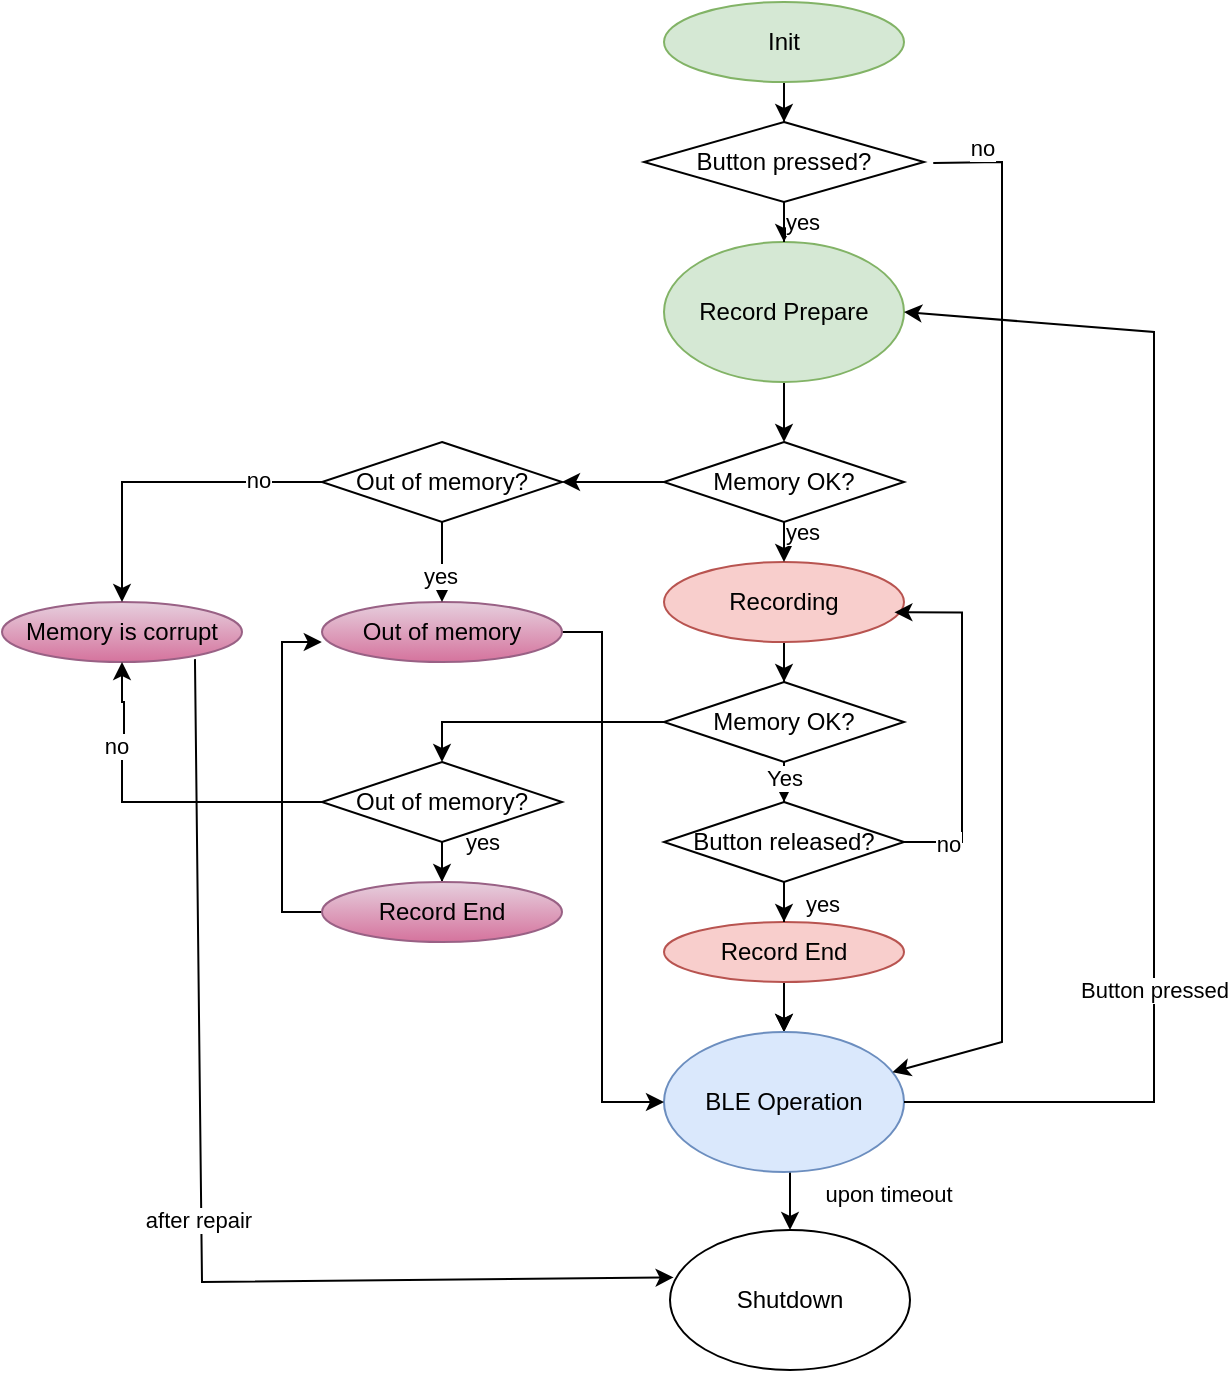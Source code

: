 <mxfile version="23.1.2" type="device">
  <diagram id="C5RBs43oDa-KdzZeNtuy" name="Page-1">
    <mxGraphModel dx="3230" dy="963" grid="1" gridSize="10" guides="1" tooltips="1" connect="1" arrows="1" fold="1" page="1" pageScale="1" pageWidth="827" pageHeight="1169" math="0" shadow="0">
      <root>
        <mxCell id="WIyWlLk6GJQsqaUBKTNV-0" />
        <mxCell id="WIyWlLk6GJQsqaUBKTNV-1" parent="WIyWlLk6GJQsqaUBKTNV-0" />
        <mxCell id="aYAAthJ8i7lnLdq2U7yi-16" value="" style="edgeStyle=orthogonalEdgeStyle;rounded=0;orthogonalLoop=1;jettySize=auto;html=1;" edge="1" parent="WIyWlLk6GJQsqaUBKTNV-1" source="aYAAthJ8i7lnLdq2U7yi-0" target="aYAAthJ8i7lnLdq2U7yi-15">
          <mxGeometry relative="1" as="geometry" />
        </mxCell>
        <mxCell id="aYAAthJ8i7lnLdq2U7yi-0" value="Init" style="ellipse;whiteSpace=wrap;html=1;fillColor=#d5e8d4;strokeColor=#82b366;" vertex="1" parent="WIyWlLk6GJQsqaUBKTNV-1">
          <mxGeometry x="291" width="120" height="40" as="geometry" />
        </mxCell>
        <mxCell id="aYAAthJ8i7lnLdq2U7yi-24" value="" style="edgeStyle=orthogonalEdgeStyle;rounded=0;orthogonalLoop=1;jettySize=auto;html=1;" edge="1" parent="WIyWlLk6GJQsqaUBKTNV-1" source="aYAAthJ8i7lnLdq2U7yi-2" target="aYAAthJ8i7lnLdq2U7yi-21">
          <mxGeometry relative="1" as="geometry" />
        </mxCell>
        <mxCell id="aYAAthJ8i7lnLdq2U7yi-2" value="Record Prepare" style="ellipse;whiteSpace=wrap;html=1;fillColor=#d5e8d4;strokeColor=#82b366;" vertex="1" parent="WIyWlLk6GJQsqaUBKTNV-1">
          <mxGeometry x="291" y="120" width="120" height="70" as="geometry" />
        </mxCell>
        <mxCell id="aYAAthJ8i7lnLdq2U7yi-34" value="" style="edgeStyle=orthogonalEdgeStyle;rounded=0;orthogonalLoop=1;jettySize=auto;html=1;" edge="1" parent="WIyWlLk6GJQsqaUBKTNV-1" source="aYAAthJ8i7lnLdq2U7yi-3" target="aYAAthJ8i7lnLdq2U7yi-33">
          <mxGeometry relative="1" as="geometry" />
        </mxCell>
        <mxCell id="aYAAthJ8i7lnLdq2U7yi-3" value="Recording" style="ellipse;whiteSpace=wrap;html=1;fillColor=#f8cecc;strokeColor=#b85450;" vertex="1" parent="WIyWlLk6GJQsqaUBKTNV-1">
          <mxGeometry x="291" y="280" width="120" height="40" as="geometry" />
        </mxCell>
        <mxCell id="aYAAthJ8i7lnLdq2U7yi-10" style="edgeStyle=orthogonalEdgeStyle;rounded=0;orthogonalLoop=1;jettySize=auto;html=1;entryX=0.5;entryY=0;entryDx=0;entryDy=0;" edge="1" parent="WIyWlLk6GJQsqaUBKTNV-1" source="aYAAthJ8i7lnLdq2U7yi-4" target="aYAAthJ8i7lnLdq2U7yi-5">
          <mxGeometry relative="1" as="geometry" />
        </mxCell>
        <mxCell id="aYAAthJ8i7lnLdq2U7yi-46" value="" style="edgeStyle=orthogonalEdgeStyle;rounded=0;orthogonalLoop=1;jettySize=auto;html=1;" edge="1" parent="WIyWlLk6GJQsqaUBKTNV-1" source="aYAAthJ8i7lnLdq2U7yi-4" target="aYAAthJ8i7lnLdq2U7yi-5">
          <mxGeometry relative="1" as="geometry" />
        </mxCell>
        <mxCell id="aYAAthJ8i7lnLdq2U7yi-4" value="Record End" style="ellipse;whiteSpace=wrap;html=1;fillColor=#f8cecc;strokeColor=#b85450;" vertex="1" parent="WIyWlLk6GJQsqaUBKTNV-1">
          <mxGeometry x="291" y="460" width="120" height="30" as="geometry" />
        </mxCell>
        <mxCell id="aYAAthJ8i7lnLdq2U7yi-11" style="edgeStyle=orthogonalEdgeStyle;rounded=0;orthogonalLoop=1;jettySize=auto;html=1;entryX=0.5;entryY=0;entryDx=0;entryDy=0;" edge="1" parent="WIyWlLk6GJQsqaUBKTNV-1" source="aYAAthJ8i7lnLdq2U7yi-5" target="aYAAthJ8i7lnLdq2U7yi-6">
          <mxGeometry relative="1" as="geometry">
            <Array as="points">
              <mxPoint x="354" y="590" />
              <mxPoint x="354" y="590" />
            </Array>
          </mxGeometry>
        </mxCell>
        <mxCell id="aYAAthJ8i7lnLdq2U7yi-61" value="upon timeout" style="edgeLabel;html=1;align=center;verticalAlign=middle;resizable=0;points=[];" vertex="1" connectable="0" parent="aYAAthJ8i7lnLdq2U7yi-11">
          <mxGeometry x="-0.242" y="-1" relative="1" as="geometry">
            <mxPoint x="50" as="offset" />
          </mxGeometry>
        </mxCell>
        <mxCell id="aYAAthJ8i7lnLdq2U7yi-5" value="BLE Operation" style="ellipse;whiteSpace=wrap;html=1;fillColor=#dae8fc;strokeColor=#6c8ebf;" vertex="1" parent="WIyWlLk6GJQsqaUBKTNV-1">
          <mxGeometry x="291" y="515" width="120" height="70" as="geometry" />
        </mxCell>
        <mxCell id="aYAAthJ8i7lnLdq2U7yi-6" value="Shutdown" style="ellipse;whiteSpace=wrap;html=1;" vertex="1" parent="WIyWlLk6GJQsqaUBKTNV-1">
          <mxGeometry x="294" y="614" width="120" height="70" as="geometry" />
        </mxCell>
        <mxCell id="aYAAthJ8i7lnLdq2U7yi-12" value="" style="endArrow=classic;html=1;rounded=0;exitX=1;exitY=0.5;exitDx=0;exitDy=0;entryX=1;entryY=0.5;entryDx=0;entryDy=0;" edge="1" parent="WIyWlLk6GJQsqaUBKTNV-1" source="aYAAthJ8i7lnLdq2U7yi-5" target="aYAAthJ8i7lnLdq2U7yi-2">
          <mxGeometry width="50" height="50" relative="1" as="geometry">
            <mxPoint x="426" y="450" as="sourcePoint" />
            <mxPoint x="476" y="400" as="targetPoint" />
            <Array as="points">
              <mxPoint x="536" y="550" />
              <mxPoint x="536" y="165" />
            </Array>
          </mxGeometry>
        </mxCell>
        <mxCell id="aYAAthJ8i7lnLdq2U7yi-13" value="&lt;div&gt;Button pressed&lt;/div&gt;" style="edgeLabel;html=1;align=center;verticalAlign=middle;resizable=0;points=[];" vertex="1" connectable="0" parent="aYAAthJ8i7lnLdq2U7yi-12">
          <mxGeometry x="-0.43" relative="1" as="geometry">
            <mxPoint as="offset" />
          </mxGeometry>
        </mxCell>
        <mxCell id="aYAAthJ8i7lnLdq2U7yi-55" style="edgeStyle=orthogonalEdgeStyle;rounded=0;orthogonalLoop=1;jettySize=auto;html=1;" edge="1" parent="WIyWlLk6GJQsqaUBKTNV-1" source="aYAAthJ8i7lnLdq2U7yi-14" target="aYAAthJ8i7lnLdq2U7yi-5">
          <mxGeometry relative="1" as="geometry">
            <Array as="points">
              <mxPoint x="260" y="315" />
              <mxPoint x="260" y="550" />
            </Array>
          </mxGeometry>
        </mxCell>
        <mxCell id="aYAAthJ8i7lnLdq2U7yi-14" value="Out of memory" style="ellipse;whiteSpace=wrap;html=1;fillColor=#e6d0de;gradientColor=#d5739d;strokeColor=#996185;" vertex="1" parent="WIyWlLk6GJQsqaUBKTNV-1">
          <mxGeometry x="120" y="300" width="120" height="30" as="geometry" />
        </mxCell>
        <mxCell id="aYAAthJ8i7lnLdq2U7yi-18" value="" style="edgeStyle=orthogonalEdgeStyle;rounded=0;orthogonalLoop=1;jettySize=auto;html=1;" edge="1" parent="WIyWlLk6GJQsqaUBKTNV-1" source="aYAAthJ8i7lnLdq2U7yi-15" target="aYAAthJ8i7lnLdq2U7yi-2">
          <mxGeometry relative="1" as="geometry" />
        </mxCell>
        <mxCell id="aYAAthJ8i7lnLdq2U7yi-19" value="yes" style="edgeLabel;html=1;align=center;verticalAlign=middle;resizable=0;points=[];" vertex="1" connectable="0" parent="aYAAthJ8i7lnLdq2U7yi-18">
          <mxGeometry x="-0.061" y="-1" relative="1" as="geometry">
            <mxPoint x="8" y="-2" as="offset" />
          </mxGeometry>
        </mxCell>
        <mxCell id="aYAAthJ8i7lnLdq2U7yi-15" value="Button pressed?" style="rhombus;whiteSpace=wrap;html=1;" vertex="1" parent="WIyWlLk6GJQsqaUBKTNV-1">
          <mxGeometry x="281" y="60" width="140" height="40" as="geometry" />
        </mxCell>
        <mxCell id="aYAAthJ8i7lnLdq2U7yi-20" value="Memory is corrupt" style="ellipse;whiteSpace=wrap;html=1;fillColor=#e6d0de;gradientColor=#d5739d;strokeColor=#996185;" vertex="1" parent="WIyWlLk6GJQsqaUBKTNV-1">
          <mxGeometry x="-40" y="300" width="120" height="30" as="geometry" />
        </mxCell>
        <mxCell id="aYAAthJ8i7lnLdq2U7yi-25" value="" style="edgeStyle=orthogonalEdgeStyle;rounded=0;orthogonalLoop=1;jettySize=auto;html=1;" edge="1" parent="WIyWlLk6GJQsqaUBKTNV-1" source="aYAAthJ8i7lnLdq2U7yi-21" target="aYAAthJ8i7lnLdq2U7yi-3">
          <mxGeometry relative="1" as="geometry">
            <Array as="points">
              <mxPoint x="351" y="280" />
              <mxPoint x="351" y="280" />
            </Array>
          </mxGeometry>
        </mxCell>
        <mxCell id="aYAAthJ8i7lnLdq2U7yi-26" value="yes" style="edgeLabel;html=1;align=center;verticalAlign=middle;resizable=0;points=[];" vertex="1" connectable="0" parent="aYAAthJ8i7lnLdq2U7yi-25">
          <mxGeometry x="-0.524" relative="1" as="geometry">
            <mxPoint x="9" as="offset" />
          </mxGeometry>
        </mxCell>
        <mxCell id="aYAAthJ8i7lnLdq2U7yi-28" value="" style="edgeStyle=orthogonalEdgeStyle;rounded=0;orthogonalLoop=1;jettySize=auto;html=1;" edge="1" parent="WIyWlLk6GJQsqaUBKTNV-1" source="aYAAthJ8i7lnLdq2U7yi-21" target="aYAAthJ8i7lnLdq2U7yi-27">
          <mxGeometry relative="1" as="geometry" />
        </mxCell>
        <mxCell id="aYAAthJ8i7lnLdq2U7yi-21" value="Memory OK?" style="rhombus;whiteSpace=wrap;html=1;" vertex="1" parent="WIyWlLk6GJQsqaUBKTNV-1">
          <mxGeometry x="291" y="220" width="120" height="40" as="geometry" />
        </mxCell>
        <mxCell id="aYAAthJ8i7lnLdq2U7yi-22" value="" style="endArrow=classic;html=1;rounded=0;exitX=1.033;exitY=0.514;exitDx=0;exitDy=0;exitPerimeter=0;" edge="1" parent="WIyWlLk6GJQsqaUBKTNV-1" source="aYAAthJ8i7lnLdq2U7yi-15" target="aYAAthJ8i7lnLdq2U7yi-5">
          <mxGeometry width="50" height="50" relative="1" as="geometry">
            <mxPoint x="490" y="120" as="sourcePoint" />
            <mxPoint x="540" y="70" as="targetPoint" />
            <Array as="points">
              <mxPoint x="460" y="80" />
              <mxPoint x="460" y="520" />
            </Array>
          </mxGeometry>
        </mxCell>
        <mxCell id="aYAAthJ8i7lnLdq2U7yi-23" value="no" style="edgeLabel;html=1;align=center;verticalAlign=middle;resizable=0;points=[];" vertex="1" connectable="0" parent="aYAAthJ8i7lnLdq2U7yi-22">
          <mxGeometry x="-0.758" y="-2" relative="1" as="geometry">
            <mxPoint x="-8" y="-37" as="offset" />
          </mxGeometry>
        </mxCell>
        <mxCell id="aYAAthJ8i7lnLdq2U7yi-29" value="" style="edgeStyle=orthogonalEdgeStyle;rounded=0;orthogonalLoop=1;jettySize=auto;html=1;" edge="1" parent="WIyWlLk6GJQsqaUBKTNV-1" source="aYAAthJ8i7lnLdq2U7yi-27" target="aYAAthJ8i7lnLdq2U7yi-14">
          <mxGeometry relative="1" as="geometry" />
        </mxCell>
        <mxCell id="aYAAthJ8i7lnLdq2U7yi-31" value="yes" style="edgeLabel;html=1;align=center;verticalAlign=middle;resizable=0;points=[];" vertex="1" connectable="0" parent="aYAAthJ8i7lnLdq2U7yi-29">
          <mxGeometry x="0.337" y="-1" relative="1" as="geometry">
            <mxPoint as="offset" />
          </mxGeometry>
        </mxCell>
        <mxCell id="aYAAthJ8i7lnLdq2U7yi-30" style="edgeStyle=orthogonalEdgeStyle;rounded=0;orthogonalLoop=1;jettySize=auto;html=1;" edge="1" parent="WIyWlLk6GJQsqaUBKTNV-1" source="aYAAthJ8i7lnLdq2U7yi-27" target="aYAAthJ8i7lnLdq2U7yi-20">
          <mxGeometry relative="1" as="geometry" />
        </mxCell>
        <mxCell id="aYAAthJ8i7lnLdq2U7yi-32" value="no" style="edgeLabel;html=1;align=center;verticalAlign=middle;resizable=0;points=[];" vertex="1" connectable="0" parent="aYAAthJ8i7lnLdq2U7yi-30">
          <mxGeometry x="-0.595" y="-1" relative="1" as="geometry">
            <mxPoint as="offset" />
          </mxGeometry>
        </mxCell>
        <mxCell id="aYAAthJ8i7lnLdq2U7yi-27" value="Out of memory?" style="rhombus;whiteSpace=wrap;html=1;" vertex="1" parent="WIyWlLk6GJQsqaUBKTNV-1">
          <mxGeometry x="120" y="220" width="120" height="40" as="geometry" />
        </mxCell>
        <mxCell id="aYAAthJ8i7lnLdq2U7yi-40" value="" style="edgeStyle=orthogonalEdgeStyle;rounded=0;orthogonalLoop=1;jettySize=auto;html=1;" edge="1" parent="WIyWlLk6GJQsqaUBKTNV-1" source="aYAAthJ8i7lnLdq2U7yi-33" target="aYAAthJ8i7lnLdq2U7yi-39">
          <mxGeometry relative="1" as="geometry" />
        </mxCell>
        <mxCell id="aYAAthJ8i7lnLdq2U7yi-42" value="Yes" style="edgeLabel;html=1;align=center;verticalAlign=middle;resizable=0;points=[];" vertex="1" connectable="0" parent="aYAAthJ8i7lnLdq2U7yi-40">
          <mxGeometry x="0.6" relative="1" as="geometry">
            <mxPoint as="offset" />
          </mxGeometry>
        </mxCell>
        <mxCell id="aYAAthJ8i7lnLdq2U7yi-49" style="edgeStyle=orthogonalEdgeStyle;rounded=0;orthogonalLoop=1;jettySize=auto;html=1;entryX=0.5;entryY=0;entryDx=0;entryDy=0;" edge="1" parent="WIyWlLk6GJQsqaUBKTNV-1" source="aYAAthJ8i7lnLdq2U7yi-33" target="aYAAthJ8i7lnLdq2U7yi-50">
          <mxGeometry relative="1" as="geometry">
            <mxPoint x="250" y="430" as="targetPoint" />
          </mxGeometry>
        </mxCell>
        <mxCell id="aYAAthJ8i7lnLdq2U7yi-33" value="Memory OK?" style="rhombus;whiteSpace=wrap;html=1;" vertex="1" parent="WIyWlLk6GJQsqaUBKTNV-1">
          <mxGeometry x="291" y="340" width="120" height="40" as="geometry" />
        </mxCell>
        <mxCell id="aYAAthJ8i7lnLdq2U7yi-43" style="edgeStyle=orthogonalEdgeStyle;rounded=0;orthogonalLoop=1;jettySize=auto;html=1;entryX=0.96;entryY=0.629;entryDx=0;entryDy=0;entryPerimeter=0;" edge="1" parent="WIyWlLk6GJQsqaUBKTNV-1" source="aYAAthJ8i7lnLdq2U7yi-39" target="aYAAthJ8i7lnLdq2U7yi-3">
          <mxGeometry relative="1" as="geometry">
            <mxPoint x="430" y="300" as="targetPoint" />
            <Array as="points">
              <mxPoint x="440" y="420" />
              <mxPoint x="440" y="305" />
            </Array>
          </mxGeometry>
        </mxCell>
        <mxCell id="aYAAthJ8i7lnLdq2U7yi-44" value="no" style="edgeLabel;html=1;align=center;verticalAlign=middle;resizable=0;points=[];" vertex="1" connectable="0" parent="aYAAthJ8i7lnLdq2U7yi-43">
          <mxGeometry x="-0.752" y="-1" relative="1" as="geometry">
            <mxPoint as="offset" />
          </mxGeometry>
        </mxCell>
        <mxCell id="aYAAthJ8i7lnLdq2U7yi-47" style="edgeStyle=orthogonalEdgeStyle;rounded=0;orthogonalLoop=1;jettySize=auto;html=1;entryX=0.5;entryY=0;entryDx=0;entryDy=0;" edge="1" parent="WIyWlLk6GJQsqaUBKTNV-1" source="aYAAthJ8i7lnLdq2U7yi-39" target="aYAAthJ8i7lnLdq2U7yi-4">
          <mxGeometry relative="1" as="geometry" />
        </mxCell>
        <mxCell id="aYAAthJ8i7lnLdq2U7yi-48" value="yes" style="edgeLabel;html=1;align=center;verticalAlign=middle;resizable=0;points=[];" vertex="1" connectable="0" parent="aYAAthJ8i7lnLdq2U7yi-47">
          <mxGeometry x="0.543" relative="1" as="geometry">
            <mxPoint x="19" y="4" as="offset" />
          </mxGeometry>
        </mxCell>
        <mxCell id="aYAAthJ8i7lnLdq2U7yi-39" value="Button released?" style="rhombus;whiteSpace=wrap;html=1;" vertex="1" parent="WIyWlLk6GJQsqaUBKTNV-1">
          <mxGeometry x="291" y="400" width="120" height="40" as="geometry" />
        </mxCell>
        <mxCell id="aYAAthJ8i7lnLdq2U7yi-52" value="" style="edgeStyle=orthogonalEdgeStyle;rounded=0;orthogonalLoop=1;jettySize=auto;html=1;" edge="1" parent="WIyWlLk6GJQsqaUBKTNV-1" source="aYAAthJ8i7lnLdq2U7yi-50" target="aYAAthJ8i7lnLdq2U7yi-51">
          <mxGeometry relative="1" as="geometry" />
        </mxCell>
        <mxCell id="aYAAthJ8i7lnLdq2U7yi-56" value="yes" style="edgeLabel;html=1;align=center;verticalAlign=middle;resizable=0;points=[];" vertex="1" connectable="0" parent="aYAAthJ8i7lnLdq2U7yi-52">
          <mxGeometry x="0.753" y="-3" relative="1" as="geometry">
            <mxPoint x="23" y="-13" as="offset" />
          </mxGeometry>
        </mxCell>
        <mxCell id="aYAAthJ8i7lnLdq2U7yi-54" style="edgeStyle=orthogonalEdgeStyle;rounded=0;orthogonalLoop=1;jettySize=auto;html=1;entryX=0.5;entryY=1;entryDx=0;entryDy=0;exitX=0;exitY=0.5;exitDx=0;exitDy=0;" edge="1" parent="WIyWlLk6GJQsqaUBKTNV-1" source="aYAAthJ8i7lnLdq2U7yi-50" target="aYAAthJ8i7lnLdq2U7yi-20">
          <mxGeometry relative="1" as="geometry">
            <mxPoint x="80" y="400" as="sourcePoint" />
            <mxPoint x="20" y="340" as="targetPoint" />
            <Array as="points">
              <mxPoint x="20" y="400" />
              <mxPoint x="20" y="370" />
              <mxPoint x="21" y="370" />
              <mxPoint x="21" y="350" />
              <mxPoint x="20" y="350" />
            </Array>
          </mxGeometry>
        </mxCell>
        <mxCell id="aYAAthJ8i7lnLdq2U7yi-58" value="no" style="edgeLabel;html=1;align=center;verticalAlign=middle;resizable=0;points=[];" vertex="1" connectable="0" parent="aYAAthJ8i7lnLdq2U7yi-54">
          <mxGeometry x="0.486" y="3" relative="1" as="geometry">
            <mxPoint as="offset" />
          </mxGeometry>
        </mxCell>
        <mxCell id="aYAAthJ8i7lnLdq2U7yi-50" value="Out of memory?" style="rhombus;whiteSpace=wrap;html=1;" vertex="1" parent="WIyWlLk6GJQsqaUBKTNV-1">
          <mxGeometry x="120" y="380" width="120" height="40" as="geometry" />
        </mxCell>
        <mxCell id="aYAAthJ8i7lnLdq2U7yi-53" style="edgeStyle=orthogonalEdgeStyle;rounded=0;orthogonalLoop=1;jettySize=auto;html=1;entryX=-0.001;entryY=0.648;entryDx=0;entryDy=0;entryPerimeter=0;" edge="1" parent="WIyWlLk6GJQsqaUBKTNV-1" source="aYAAthJ8i7lnLdq2U7yi-51" target="aYAAthJ8i7lnLdq2U7yi-14">
          <mxGeometry relative="1" as="geometry">
            <Array as="points">
              <mxPoint x="100" y="455" />
              <mxPoint x="100" y="320" />
              <mxPoint x="120" y="320" />
            </Array>
          </mxGeometry>
        </mxCell>
        <mxCell id="aYAAthJ8i7lnLdq2U7yi-51" value="Record End" style="ellipse;whiteSpace=wrap;html=1;fillColor=#e6d0de;gradientColor=#d5739d;strokeColor=#996185;" vertex="1" parent="WIyWlLk6GJQsqaUBKTNV-1">
          <mxGeometry x="120" y="440" width="120" height="30" as="geometry" />
        </mxCell>
        <mxCell id="aYAAthJ8i7lnLdq2U7yi-59" value="" style="endArrow=classic;html=1;rounded=0;exitX=0.804;exitY=0.952;exitDx=0;exitDy=0;exitPerimeter=0;entryX=0.015;entryY=0.339;entryDx=0;entryDy=0;entryPerimeter=0;" edge="1" parent="WIyWlLk6GJQsqaUBKTNV-1" source="aYAAthJ8i7lnLdq2U7yi-20" target="aYAAthJ8i7lnLdq2U7yi-6">
          <mxGeometry width="50" height="50" relative="1" as="geometry">
            <mxPoint x="190" y="450" as="sourcePoint" />
            <mxPoint x="240" y="400" as="targetPoint" />
            <Array as="points">
              <mxPoint x="60" y="640" />
            </Array>
          </mxGeometry>
        </mxCell>
        <mxCell id="aYAAthJ8i7lnLdq2U7yi-60" value="after repair" style="edgeLabel;html=1;align=center;verticalAlign=middle;resizable=0;points=[];" vertex="1" connectable="0" parent="aYAAthJ8i7lnLdq2U7yi-59">
          <mxGeometry x="0.023" y="-2" relative="1" as="geometry">
            <mxPoint as="offset" />
          </mxGeometry>
        </mxCell>
      </root>
    </mxGraphModel>
  </diagram>
</mxfile>
